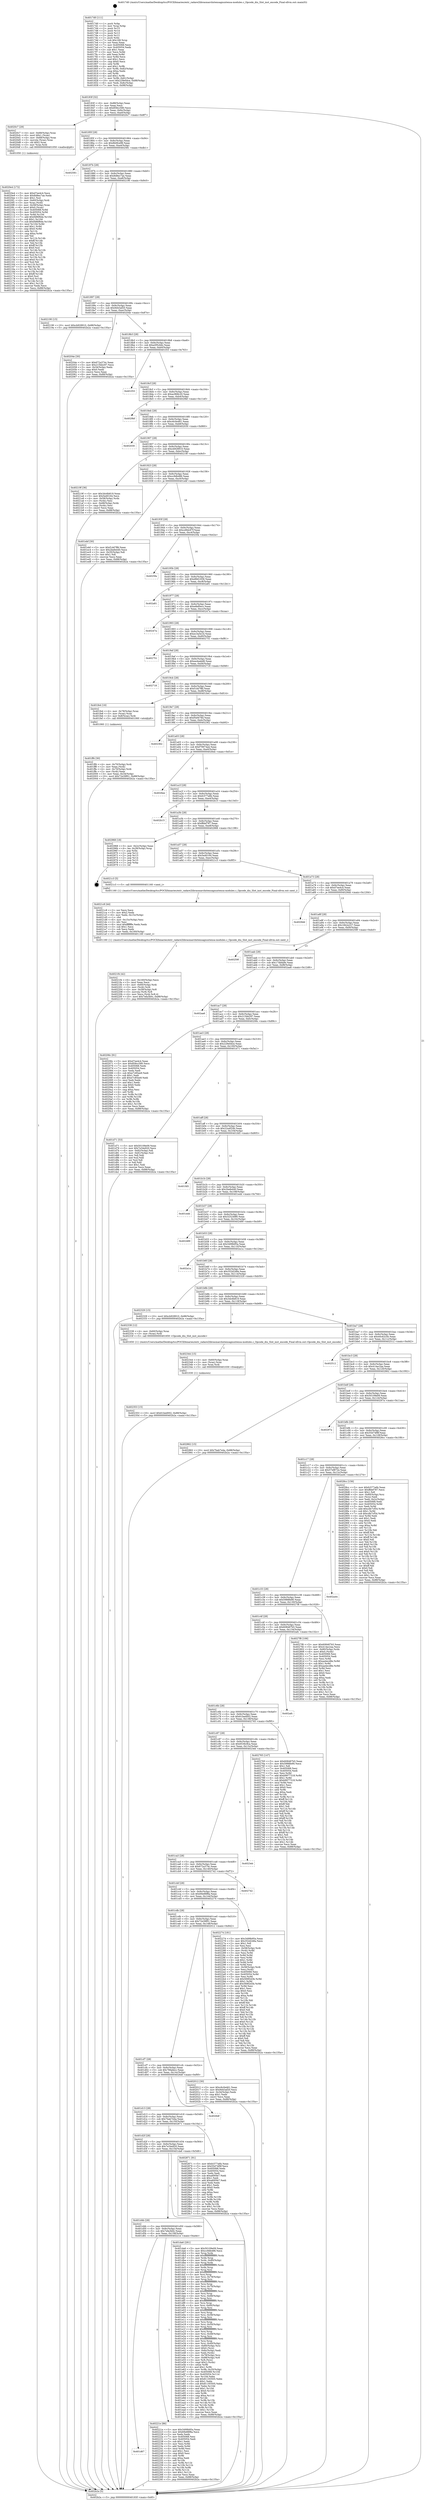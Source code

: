 digraph "0x4017d0" {
  label = "0x4017d0 (/mnt/c/Users/mathe/Desktop/tcc/POCII/binaries/extr_radare2librasmarchxtensagnuxtensa-modules.c_Opcode_diu_Slot_inst_encode_Final-ollvm.out::main(0))"
  labelloc = "t"
  node[shape=record]

  Entry [label="",width=0.3,height=0.3,shape=circle,fillcolor=black,style=filled]
  "0x40183f" [label="{
     0x40183f [32]\l
     | [instrs]\l
     &nbsp;&nbsp;0x40183f \<+6\>: mov -0x88(%rbp),%eax\l
     &nbsp;&nbsp;0x401845 \<+2\>: mov %eax,%ecx\l
     &nbsp;&nbsp;0x401847 \<+6\>: sub $0x858cc580,%ecx\l
     &nbsp;&nbsp;0x40184d \<+6\>: mov %eax,-0x9c(%rbp)\l
     &nbsp;&nbsp;0x401853 \<+6\>: mov %ecx,-0xa0(%rbp)\l
     &nbsp;&nbsp;0x401859 \<+6\>: je 00000000004020c7 \<main+0x8f7\>\l
  }"]
  "0x4020c7" [label="{
     0x4020c7 [29]\l
     | [instrs]\l
     &nbsp;&nbsp;0x4020c7 \<+4\>: mov -0x68(%rbp),%rax\l
     &nbsp;&nbsp;0x4020cb \<+6\>: movl $0x1,(%rax)\l
     &nbsp;&nbsp;0x4020d1 \<+4\>: mov -0x68(%rbp),%rax\l
     &nbsp;&nbsp;0x4020d5 \<+3\>: movslq (%rax),%rax\l
     &nbsp;&nbsp;0x4020d8 \<+4\>: shl $0x2,%rax\l
     &nbsp;&nbsp;0x4020dc \<+3\>: mov %rax,%rdi\l
     &nbsp;&nbsp;0x4020df \<+5\>: call 0000000000401050 \<malloc@plt\>\l
     | [calls]\l
     &nbsp;&nbsp;0x401050 \{1\} (unknown)\l
  }"]
  "0x40185f" [label="{
     0x40185f [28]\l
     | [instrs]\l
     &nbsp;&nbsp;0x40185f \<+5\>: jmp 0000000000401864 \<main+0x94\>\l
     &nbsp;&nbsp;0x401864 \<+6\>: mov -0x9c(%rbp),%eax\l
     &nbsp;&nbsp;0x40186a \<+5\>: sub $0x8b0fce98,%eax\l
     &nbsp;&nbsp;0x40186f \<+6\>: mov %eax,-0xa4(%rbp)\l
     &nbsp;&nbsp;0x401875 \<+6\>: je 0000000000402581 \<main+0xdb1\>\l
  }"]
  Exit [label="",width=0.3,height=0.3,shape=circle,fillcolor=black,style=filled,peripheries=2]
  "0x402581" [label="{
     0x402581\l
  }", style=dashed]
  "0x40187b" [label="{
     0x40187b [28]\l
     | [instrs]\l
     &nbsp;&nbsp;0x40187b \<+5\>: jmp 0000000000401880 \<main+0xb0\>\l
     &nbsp;&nbsp;0x401880 \<+6\>: mov -0x9c(%rbp),%eax\l
     &nbsp;&nbsp;0x401886 \<+5\>: sub $0x8d8ec7ae,%eax\l
     &nbsp;&nbsp;0x40188b \<+6\>: mov %eax,-0xa8(%rbp)\l
     &nbsp;&nbsp;0x401891 \<+6\>: je 0000000000402190 \<main+0x9c0\>\l
  }"]
  "0x402353" [label="{
     0x402353 [15]\l
     | [instrs]\l
     &nbsp;&nbsp;0x402353 \<+10\>: movl $0x61bed002,-0x88(%rbp)\l
     &nbsp;&nbsp;0x40235d \<+5\>: jmp 0000000000402b2a \<main+0x135a\>\l
  }"]
  "0x402190" [label="{
     0x402190 [15]\l
     | [instrs]\l
     &nbsp;&nbsp;0x402190 \<+10\>: movl $0xcb928910,-0x88(%rbp)\l
     &nbsp;&nbsp;0x40219a \<+5\>: jmp 0000000000402b2a \<main+0x135a\>\l
  }"]
  "0x401897" [label="{
     0x401897 [28]\l
     | [instrs]\l
     &nbsp;&nbsp;0x401897 \<+5\>: jmp 000000000040189c \<main+0xcc\>\l
     &nbsp;&nbsp;0x40189c \<+6\>: mov -0x9c(%rbp),%eax\l
     &nbsp;&nbsp;0x4018a2 \<+5\>: sub $0x9d43af20,%eax\l
     &nbsp;&nbsp;0x4018a7 \<+6\>: mov %eax,-0xac(%rbp)\l
     &nbsp;&nbsp;0x4018ad \<+6\>: je 000000000040204e \<main+0x87e\>\l
  }"]
  "0x402344" [label="{
     0x402344 [15]\l
     | [instrs]\l
     &nbsp;&nbsp;0x402344 \<+4\>: mov -0x60(%rbp),%rax\l
     &nbsp;&nbsp;0x402348 \<+3\>: mov (%rax),%rax\l
     &nbsp;&nbsp;0x40234b \<+3\>: mov %rax,%rdi\l
     &nbsp;&nbsp;0x40234e \<+5\>: call 0000000000401030 \<free@plt\>\l
     | [calls]\l
     &nbsp;&nbsp;0x401030 \{1\} (unknown)\l
  }"]
  "0x40204e" [label="{
     0x40204e [30]\l
     | [instrs]\l
     &nbsp;&nbsp;0x40204e \<+5\>: mov $0x672a374c,%eax\l
     &nbsp;&nbsp;0x402053 \<+5\>: mov $0x215bb297,%ecx\l
     &nbsp;&nbsp;0x402058 \<+3\>: mov -0x34(%rbp),%edx\l
     &nbsp;&nbsp;0x40205b \<+3\>: cmp $0x0,%edx\l
     &nbsp;&nbsp;0x40205e \<+3\>: cmove %ecx,%eax\l
     &nbsp;&nbsp;0x402061 \<+6\>: mov %eax,-0x88(%rbp)\l
     &nbsp;&nbsp;0x402067 \<+5\>: jmp 0000000000402b2a \<main+0x135a\>\l
  }"]
  "0x4018b3" [label="{
     0x4018b3 [28]\l
     | [instrs]\l
     &nbsp;&nbsp;0x4018b3 \<+5\>: jmp 00000000004018b8 \<main+0xe8\>\l
     &nbsp;&nbsp;0x4018b8 \<+6\>: mov -0x9c(%rbp),%eax\l
     &nbsp;&nbsp;0x4018be \<+5\>: sub $0xa5f5c6dc,%eax\l
     &nbsp;&nbsp;0x4018c3 \<+6\>: mov %eax,-0xb0(%rbp)\l
     &nbsp;&nbsp;0x4018c9 \<+6\>: je 0000000000401f33 \<main+0x763\>\l
  }"]
  "0x401d67" [label="{
     0x401d67\l
  }", style=dashed]
  "0x401f33" [label="{
     0x401f33\l
  }", style=dashed]
  "0x4018cf" [label="{
     0x4018cf [28]\l
     | [instrs]\l
     &nbsp;&nbsp;0x4018cf \<+5\>: jmp 00000000004018d4 \<main+0x104\>\l
     &nbsp;&nbsp;0x4018d4 \<+6\>: mov -0x9c(%rbp),%eax\l
     &nbsp;&nbsp;0x4018da \<+5\>: sub $0xac968c20,%eax\l
     &nbsp;&nbsp;0x4018df \<+6\>: mov %eax,-0xb4(%rbp)\l
     &nbsp;&nbsp;0x4018e5 \<+6\>: je 00000000004029bf \<main+0x11ef\>\l
  }"]
  "0x40221e" [label="{
     0x40221e [86]\l
     | [instrs]\l
     &nbsp;&nbsp;0x40221e \<+5\>: mov $0x3499b95a,%eax\l
     &nbsp;&nbsp;0x402223 \<+5\>: mov $0x69e88f8a,%ecx\l
     &nbsp;&nbsp;0x402228 \<+2\>: xor %edx,%edx\l
     &nbsp;&nbsp;0x40222a \<+7\>: mov 0x405068,%esi\l
     &nbsp;&nbsp;0x402231 \<+7\>: mov 0x405054,%edi\l
     &nbsp;&nbsp;0x402238 \<+3\>: sub $0x1,%edx\l
     &nbsp;&nbsp;0x40223b \<+3\>: mov %esi,%r8d\l
     &nbsp;&nbsp;0x40223e \<+3\>: add %edx,%r8d\l
     &nbsp;&nbsp;0x402241 \<+4\>: imul %r8d,%esi\l
     &nbsp;&nbsp;0x402245 \<+3\>: and $0x1,%esi\l
     &nbsp;&nbsp;0x402248 \<+3\>: cmp $0x0,%esi\l
     &nbsp;&nbsp;0x40224b \<+4\>: sete %r9b\l
     &nbsp;&nbsp;0x40224f \<+3\>: cmp $0xa,%edi\l
     &nbsp;&nbsp;0x402252 \<+4\>: setl %r10b\l
     &nbsp;&nbsp;0x402256 \<+3\>: mov %r9b,%r11b\l
     &nbsp;&nbsp;0x402259 \<+3\>: and %r10b,%r11b\l
     &nbsp;&nbsp;0x40225c \<+3\>: xor %r10b,%r9b\l
     &nbsp;&nbsp;0x40225f \<+3\>: or %r9b,%r11b\l
     &nbsp;&nbsp;0x402262 \<+4\>: test $0x1,%r11b\l
     &nbsp;&nbsp;0x402266 \<+3\>: cmovne %ecx,%eax\l
     &nbsp;&nbsp;0x402269 \<+6\>: mov %eax,-0x88(%rbp)\l
     &nbsp;&nbsp;0x40226f \<+5\>: jmp 0000000000402b2a \<main+0x135a\>\l
  }"]
  "0x4029bf" [label="{
     0x4029bf\l
  }", style=dashed]
  "0x4018eb" [label="{
     0x4018eb [28]\l
     | [instrs]\l
     &nbsp;&nbsp;0x4018eb \<+5\>: jmp 00000000004018f0 \<main+0x120\>\l
     &nbsp;&nbsp;0x4018f0 \<+6\>: mov -0x9c(%rbp),%eax\l
     &nbsp;&nbsp;0x4018f6 \<+5\>: sub $0xc6c0e461,%eax\l
     &nbsp;&nbsp;0x4018fb \<+6\>: mov %eax,-0xb8(%rbp)\l
     &nbsp;&nbsp;0x401901 \<+6\>: je 0000000000402030 \<main+0x860\>\l
  }"]
  "0x4021f4" [label="{
     0x4021f4 [42]\l
     | [instrs]\l
     &nbsp;&nbsp;0x4021f4 \<+6\>: mov -0x160(%rbp),%ecx\l
     &nbsp;&nbsp;0x4021fa \<+3\>: imul %eax,%ecx\l
     &nbsp;&nbsp;0x4021fd \<+4\>: mov -0x60(%rbp),%rdi\l
     &nbsp;&nbsp;0x402201 \<+3\>: mov (%rdi),%rdi\l
     &nbsp;&nbsp;0x402204 \<+4\>: mov -0x58(%rbp),%r8\l
     &nbsp;&nbsp;0x402208 \<+3\>: movslq (%r8),%r8\l
     &nbsp;&nbsp;0x40220b \<+4\>: mov %ecx,(%rdi,%r8,4)\l
     &nbsp;&nbsp;0x40220f \<+10\>: movl $0x7efa3b0c,-0x88(%rbp)\l
     &nbsp;&nbsp;0x402219 \<+5\>: jmp 0000000000402b2a \<main+0x135a\>\l
  }"]
  "0x402030" [label="{
     0x402030\l
  }", style=dashed]
  "0x401907" [label="{
     0x401907 [28]\l
     | [instrs]\l
     &nbsp;&nbsp;0x401907 \<+5\>: jmp 000000000040190c \<main+0x13c\>\l
     &nbsp;&nbsp;0x40190c \<+6\>: mov -0x9c(%rbp),%eax\l
     &nbsp;&nbsp;0x401912 \<+5\>: sub $0xcb928910,%eax\l
     &nbsp;&nbsp;0x401917 \<+6\>: mov %eax,-0xbc(%rbp)\l
     &nbsp;&nbsp;0x40191d \<+6\>: je 000000000040219f \<main+0x9cf\>\l
  }"]
  "0x4021c8" [label="{
     0x4021c8 [44]\l
     | [instrs]\l
     &nbsp;&nbsp;0x4021c8 \<+2\>: xor %ecx,%ecx\l
     &nbsp;&nbsp;0x4021ca \<+5\>: mov $0x2,%edx\l
     &nbsp;&nbsp;0x4021cf \<+6\>: mov %edx,-0x15c(%rbp)\l
     &nbsp;&nbsp;0x4021d5 \<+1\>: cltd\l
     &nbsp;&nbsp;0x4021d6 \<+6\>: mov -0x15c(%rbp),%esi\l
     &nbsp;&nbsp;0x4021dc \<+2\>: idiv %esi\l
     &nbsp;&nbsp;0x4021de \<+6\>: imul $0xfffffffe,%edx,%edx\l
     &nbsp;&nbsp;0x4021e4 \<+3\>: sub $0x1,%ecx\l
     &nbsp;&nbsp;0x4021e7 \<+2\>: sub %ecx,%edx\l
     &nbsp;&nbsp;0x4021e9 \<+6\>: mov %edx,-0x160(%rbp)\l
     &nbsp;&nbsp;0x4021ef \<+5\>: call 0000000000401160 \<next_i\>\l
     | [calls]\l
     &nbsp;&nbsp;0x401160 \{1\} (/mnt/c/Users/mathe/Desktop/tcc/POCII/binaries/extr_radare2librasmarchxtensagnuxtensa-modules.c_Opcode_diu_Slot_inst_encode_Final-ollvm.out::next_i)\l
  }"]
  "0x40219f" [label="{
     0x40219f [36]\l
     | [instrs]\l
     &nbsp;&nbsp;0x40219f \<+5\>: mov $0x3dc6b819,%eax\l
     &nbsp;&nbsp;0x4021a4 \<+5\>: mov $0x5ed0164,%ecx\l
     &nbsp;&nbsp;0x4021a9 \<+4\>: mov -0x58(%rbp),%rdx\l
     &nbsp;&nbsp;0x4021ad \<+2\>: mov (%rdx),%esi\l
     &nbsp;&nbsp;0x4021af \<+4\>: mov -0x68(%rbp),%rdx\l
     &nbsp;&nbsp;0x4021b3 \<+2\>: cmp (%rdx),%esi\l
     &nbsp;&nbsp;0x4021b5 \<+3\>: cmovl %ecx,%eax\l
     &nbsp;&nbsp;0x4021b8 \<+6\>: mov %eax,-0x88(%rbp)\l
     &nbsp;&nbsp;0x4021be \<+5\>: jmp 0000000000402b2a \<main+0x135a\>\l
  }"]
  "0x401923" [label="{
     0x401923 [28]\l
     | [instrs]\l
     &nbsp;&nbsp;0x401923 \<+5\>: jmp 0000000000401928 \<main+0x158\>\l
     &nbsp;&nbsp;0x401928 \<+6\>: mov -0x9c(%rbp),%eax\l
     &nbsp;&nbsp;0x40192e \<+5\>: sub $0xcc9db486,%eax\l
     &nbsp;&nbsp;0x401933 \<+6\>: mov %eax,-0xc0(%rbp)\l
     &nbsp;&nbsp;0x401939 \<+6\>: je 0000000000401ebf \<main+0x6ef\>\l
  }"]
  "0x4020e4" [label="{
     0x4020e4 [172]\l
     | [instrs]\l
     &nbsp;&nbsp;0x4020e4 \<+5\>: mov $0xd7ee4c4,%ecx\l
     &nbsp;&nbsp;0x4020e9 \<+5\>: mov $0x8d8ec7ae,%edx\l
     &nbsp;&nbsp;0x4020ee \<+3\>: mov $0x1,%sil\l
     &nbsp;&nbsp;0x4020f1 \<+4\>: mov -0x60(%rbp),%rdi\l
     &nbsp;&nbsp;0x4020f5 \<+3\>: mov %rax,(%rdi)\l
     &nbsp;&nbsp;0x4020f8 \<+4\>: mov -0x58(%rbp),%rax\l
     &nbsp;&nbsp;0x4020fc \<+6\>: movl $0x0,(%rax)\l
     &nbsp;&nbsp;0x402102 \<+8\>: mov 0x405068,%r8d\l
     &nbsp;&nbsp;0x40210a \<+8\>: mov 0x405054,%r9d\l
     &nbsp;&nbsp;0x402112 \<+3\>: mov %r8d,%r10d\l
     &nbsp;&nbsp;0x402115 \<+7\>: add $0xf486f6de,%r10d\l
     &nbsp;&nbsp;0x40211c \<+4\>: sub $0x1,%r10d\l
     &nbsp;&nbsp;0x402120 \<+7\>: sub $0xf486f6de,%r10d\l
     &nbsp;&nbsp;0x402127 \<+4\>: imul %r10d,%r8d\l
     &nbsp;&nbsp;0x40212b \<+4\>: and $0x1,%r8d\l
     &nbsp;&nbsp;0x40212f \<+4\>: cmp $0x0,%r8d\l
     &nbsp;&nbsp;0x402133 \<+4\>: sete %r11b\l
     &nbsp;&nbsp;0x402137 \<+4\>: cmp $0xa,%r9d\l
     &nbsp;&nbsp;0x40213b \<+3\>: setl %bl\l
     &nbsp;&nbsp;0x40213e \<+3\>: mov %r11b,%r14b\l
     &nbsp;&nbsp;0x402141 \<+4\>: xor $0xff,%r14b\l
     &nbsp;&nbsp;0x402145 \<+3\>: mov %bl,%r15b\l
     &nbsp;&nbsp;0x402148 \<+4\>: xor $0xff,%r15b\l
     &nbsp;&nbsp;0x40214c \<+4\>: xor $0x0,%sil\l
     &nbsp;&nbsp;0x402150 \<+3\>: mov %r14b,%r12b\l
     &nbsp;&nbsp;0x402153 \<+4\>: and $0x0,%r12b\l
     &nbsp;&nbsp;0x402157 \<+3\>: and %sil,%r11b\l
     &nbsp;&nbsp;0x40215a \<+3\>: mov %r15b,%r13b\l
     &nbsp;&nbsp;0x40215d \<+4\>: and $0x0,%r13b\l
     &nbsp;&nbsp;0x402161 \<+3\>: and %sil,%bl\l
     &nbsp;&nbsp;0x402164 \<+3\>: or %r11b,%r12b\l
     &nbsp;&nbsp;0x402167 \<+3\>: or %bl,%r13b\l
     &nbsp;&nbsp;0x40216a \<+3\>: xor %r13b,%r12b\l
     &nbsp;&nbsp;0x40216d \<+3\>: or %r15b,%r14b\l
     &nbsp;&nbsp;0x402170 \<+4\>: xor $0xff,%r14b\l
     &nbsp;&nbsp;0x402174 \<+4\>: or $0x0,%sil\l
     &nbsp;&nbsp;0x402178 \<+3\>: and %sil,%r14b\l
     &nbsp;&nbsp;0x40217b \<+3\>: or %r14b,%r12b\l
     &nbsp;&nbsp;0x40217e \<+4\>: test $0x1,%r12b\l
     &nbsp;&nbsp;0x402182 \<+3\>: cmovne %edx,%ecx\l
     &nbsp;&nbsp;0x402185 \<+6\>: mov %ecx,-0x88(%rbp)\l
     &nbsp;&nbsp;0x40218b \<+5\>: jmp 0000000000402b2a \<main+0x135a\>\l
  }"]
  "0x401ebf" [label="{
     0x401ebf [30]\l
     | [instrs]\l
     &nbsp;&nbsp;0x401ebf \<+5\>: mov $0xf1dd7ffd,%eax\l
     &nbsp;&nbsp;0x401ec4 \<+5\>: mov $0x2befe440,%ecx\l
     &nbsp;&nbsp;0x401ec9 \<+3\>: mov -0x35(%rbp),%dl\l
     &nbsp;&nbsp;0x401ecc \<+3\>: test $0x1,%dl\l
     &nbsp;&nbsp;0x401ecf \<+3\>: cmovne %ecx,%eax\l
     &nbsp;&nbsp;0x401ed2 \<+6\>: mov %eax,-0x88(%rbp)\l
     &nbsp;&nbsp;0x401ed8 \<+5\>: jmp 0000000000402b2a \<main+0x135a\>\l
  }"]
  "0x40193f" [label="{
     0x40193f [28]\l
     | [instrs]\l
     &nbsp;&nbsp;0x40193f \<+5\>: jmp 0000000000401944 \<main+0x174\>\l
     &nbsp;&nbsp;0x401944 \<+6\>: mov -0x9c(%rbp),%eax\l
     &nbsp;&nbsp;0x40194a \<+5\>: sub $0xcd9dc67f,%eax\l
     &nbsp;&nbsp;0x40194f \<+6\>: mov %eax,-0xc4(%rbp)\l
     &nbsp;&nbsp;0x401955 \<+6\>: je 00000000004025fa \<main+0xe2a\>\l
  }"]
  "0x401ff4" [label="{
     0x401ff4 [30]\l
     | [instrs]\l
     &nbsp;&nbsp;0x401ff4 \<+4\>: mov -0x70(%rbp),%rdi\l
     &nbsp;&nbsp;0x401ff8 \<+2\>: mov %eax,(%rdi)\l
     &nbsp;&nbsp;0x401ffa \<+4\>: mov -0x70(%rbp),%rdi\l
     &nbsp;&nbsp;0x401ffe \<+2\>: mov (%rdi),%eax\l
     &nbsp;&nbsp;0x402000 \<+3\>: mov %eax,-0x34(%rbp)\l
     &nbsp;&nbsp;0x402003 \<+10\>: movl $0x72e39f01,-0x88(%rbp)\l
     &nbsp;&nbsp;0x40200d \<+5\>: jmp 0000000000402b2a \<main+0x135a\>\l
  }"]
  "0x4025fa" [label="{
     0x4025fa\l
  }", style=dashed]
  "0x40195b" [label="{
     0x40195b [28]\l
     | [instrs]\l
     &nbsp;&nbsp;0x40195b \<+5\>: jmp 0000000000401960 \<main+0x190\>\l
     &nbsp;&nbsp;0x401960 \<+6\>: mov -0x9c(%rbp),%eax\l
     &nbsp;&nbsp;0x401966 \<+5\>: sub $0xdfb61836,%eax\l
     &nbsp;&nbsp;0x40196b \<+6\>: mov %eax,-0xc8(%rbp)\l
     &nbsp;&nbsp;0x401971 \<+6\>: je 0000000000402a81 \<main+0x12b1\>\l
  }"]
  "0x401d4b" [label="{
     0x401d4b [28]\l
     | [instrs]\l
     &nbsp;&nbsp;0x401d4b \<+5\>: jmp 0000000000401d50 \<main+0x580\>\l
     &nbsp;&nbsp;0x401d50 \<+6\>: mov -0x9c(%rbp),%eax\l
     &nbsp;&nbsp;0x401d56 \<+5\>: sub $0x7efa3b0c,%eax\l
     &nbsp;&nbsp;0x401d5b \<+6\>: mov %eax,-0x158(%rbp)\l
     &nbsp;&nbsp;0x401d61 \<+6\>: je 000000000040221e \<main+0xa4e\>\l
  }"]
  "0x402a81" [label="{
     0x402a81\l
  }", style=dashed]
  "0x401977" [label="{
     0x401977 [28]\l
     | [instrs]\l
     &nbsp;&nbsp;0x401977 \<+5\>: jmp 000000000040197c \<main+0x1ac\>\l
     &nbsp;&nbsp;0x40197c \<+6\>: mov -0x9c(%rbp),%eax\l
     &nbsp;&nbsp;0x401982 \<+5\>: sub $0xe8ef0ecc,%eax\l
     &nbsp;&nbsp;0x401987 \<+6\>: mov %eax,-0xcc(%rbp)\l
     &nbsp;&nbsp;0x40198d \<+6\>: je 000000000040247a \<main+0xcaa\>\l
  }"]
  "0x401da6" [label="{
     0x401da6 [281]\l
     | [instrs]\l
     &nbsp;&nbsp;0x401da6 \<+5\>: mov $0x50109e09,%eax\l
     &nbsp;&nbsp;0x401dab \<+5\>: mov $0xcc9db486,%ecx\l
     &nbsp;&nbsp;0x401db0 \<+3\>: mov %rsp,%rdx\l
     &nbsp;&nbsp;0x401db3 \<+4\>: add $0xfffffffffffffff0,%rdx\l
     &nbsp;&nbsp;0x401db7 \<+3\>: mov %rdx,%rsp\l
     &nbsp;&nbsp;0x401dba \<+4\>: mov %rdx,-0x80(%rbp)\l
     &nbsp;&nbsp;0x401dbe \<+3\>: mov %rsp,%rdx\l
     &nbsp;&nbsp;0x401dc1 \<+4\>: add $0xfffffffffffffff0,%rdx\l
     &nbsp;&nbsp;0x401dc5 \<+3\>: mov %rdx,%rsp\l
     &nbsp;&nbsp;0x401dc8 \<+3\>: mov %rsp,%rsi\l
     &nbsp;&nbsp;0x401dcb \<+4\>: add $0xfffffffffffffff0,%rsi\l
     &nbsp;&nbsp;0x401dcf \<+3\>: mov %rsi,%rsp\l
     &nbsp;&nbsp;0x401dd2 \<+4\>: mov %rsi,-0x78(%rbp)\l
     &nbsp;&nbsp;0x401dd6 \<+3\>: mov %rsp,%rsi\l
     &nbsp;&nbsp;0x401dd9 \<+4\>: add $0xfffffffffffffff0,%rsi\l
     &nbsp;&nbsp;0x401ddd \<+3\>: mov %rsi,%rsp\l
     &nbsp;&nbsp;0x401de0 \<+4\>: mov %rsi,-0x70(%rbp)\l
     &nbsp;&nbsp;0x401de4 \<+3\>: mov %rsp,%rsi\l
     &nbsp;&nbsp;0x401de7 \<+4\>: add $0xfffffffffffffff0,%rsi\l
     &nbsp;&nbsp;0x401deb \<+3\>: mov %rsi,%rsp\l
     &nbsp;&nbsp;0x401dee \<+4\>: mov %rsi,-0x68(%rbp)\l
     &nbsp;&nbsp;0x401df2 \<+3\>: mov %rsp,%rsi\l
     &nbsp;&nbsp;0x401df5 \<+4\>: add $0xfffffffffffffff0,%rsi\l
     &nbsp;&nbsp;0x401df9 \<+3\>: mov %rsi,%rsp\l
     &nbsp;&nbsp;0x401dfc \<+4\>: mov %rsi,-0x60(%rbp)\l
     &nbsp;&nbsp;0x401e00 \<+3\>: mov %rsp,%rsi\l
     &nbsp;&nbsp;0x401e03 \<+4\>: add $0xfffffffffffffff0,%rsi\l
     &nbsp;&nbsp;0x401e07 \<+3\>: mov %rsi,%rsp\l
     &nbsp;&nbsp;0x401e0a \<+4\>: mov %rsi,-0x58(%rbp)\l
     &nbsp;&nbsp;0x401e0e \<+3\>: mov %rsp,%rsi\l
     &nbsp;&nbsp;0x401e11 \<+4\>: add $0xfffffffffffffff0,%rsi\l
     &nbsp;&nbsp;0x401e15 \<+3\>: mov %rsi,%rsp\l
     &nbsp;&nbsp;0x401e18 \<+4\>: mov %rsi,-0x50(%rbp)\l
     &nbsp;&nbsp;0x401e1c \<+3\>: mov %rsp,%rsi\l
     &nbsp;&nbsp;0x401e1f \<+4\>: add $0xfffffffffffffff0,%rsi\l
     &nbsp;&nbsp;0x401e23 \<+3\>: mov %rsi,%rsp\l
     &nbsp;&nbsp;0x401e26 \<+4\>: mov %rsi,-0x48(%rbp)\l
     &nbsp;&nbsp;0x401e2a \<+3\>: mov %rsp,%rsi\l
     &nbsp;&nbsp;0x401e2d \<+4\>: add $0xfffffffffffffff0,%rsi\l
     &nbsp;&nbsp;0x401e31 \<+3\>: mov %rsi,%rsp\l
     &nbsp;&nbsp;0x401e34 \<+4\>: mov %rsi,-0x40(%rbp)\l
     &nbsp;&nbsp;0x401e38 \<+4\>: mov -0x80(%rbp),%rsi\l
     &nbsp;&nbsp;0x401e3c \<+6\>: movl $0x0,(%rsi)\l
     &nbsp;&nbsp;0x401e42 \<+6\>: mov -0x8c(%rbp),%edi\l
     &nbsp;&nbsp;0x401e48 \<+2\>: mov %edi,(%rdx)\l
     &nbsp;&nbsp;0x401e4a \<+4\>: mov -0x78(%rbp),%rsi\l
     &nbsp;&nbsp;0x401e4e \<+7\>: mov -0x98(%rbp),%r8\l
     &nbsp;&nbsp;0x401e55 \<+3\>: mov %r8,(%rsi)\l
     &nbsp;&nbsp;0x401e58 \<+3\>: cmpl $0x2,(%rdx)\l
     &nbsp;&nbsp;0x401e5b \<+4\>: setne %r9b\l
     &nbsp;&nbsp;0x401e5f \<+4\>: and $0x1,%r9b\l
     &nbsp;&nbsp;0x401e63 \<+4\>: mov %r9b,-0x35(%rbp)\l
     &nbsp;&nbsp;0x401e67 \<+8\>: mov 0x405068,%r10d\l
     &nbsp;&nbsp;0x401e6f \<+8\>: mov 0x405054,%r11d\l
     &nbsp;&nbsp;0x401e77 \<+3\>: mov %r10d,%ebx\l
     &nbsp;&nbsp;0x401e7a \<+6\>: add $0x81193505,%ebx\l
     &nbsp;&nbsp;0x401e80 \<+3\>: sub $0x1,%ebx\l
     &nbsp;&nbsp;0x401e83 \<+6\>: sub $0x81193505,%ebx\l
     &nbsp;&nbsp;0x401e89 \<+4\>: imul %ebx,%r10d\l
     &nbsp;&nbsp;0x401e8d \<+4\>: and $0x1,%r10d\l
     &nbsp;&nbsp;0x401e91 \<+4\>: cmp $0x0,%r10d\l
     &nbsp;&nbsp;0x401e95 \<+4\>: sete %r9b\l
     &nbsp;&nbsp;0x401e99 \<+4\>: cmp $0xa,%r11d\l
     &nbsp;&nbsp;0x401e9d \<+4\>: setl %r14b\l
     &nbsp;&nbsp;0x401ea1 \<+3\>: mov %r9b,%r15b\l
     &nbsp;&nbsp;0x401ea4 \<+3\>: and %r14b,%r15b\l
     &nbsp;&nbsp;0x401ea7 \<+3\>: xor %r14b,%r9b\l
     &nbsp;&nbsp;0x401eaa \<+3\>: or %r9b,%r15b\l
     &nbsp;&nbsp;0x401ead \<+4\>: test $0x1,%r15b\l
     &nbsp;&nbsp;0x401eb1 \<+3\>: cmovne %ecx,%eax\l
     &nbsp;&nbsp;0x401eb4 \<+6\>: mov %eax,-0x88(%rbp)\l
     &nbsp;&nbsp;0x401eba \<+5\>: jmp 0000000000402b2a \<main+0x135a\>\l
  }"]
  "0x40247a" [label="{
     0x40247a\l
  }", style=dashed]
  "0x401993" [label="{
     0x401993 [28]\l
     | [instrs]\l
     &nbsp;&nbsp;0x401993 \<+5\>: jmp 0000000000401998 \<main+0x1c8\>\l
     &nbsp;&nbsp;0x401998 \<+6\>: mov -0x9c(%rbp),%eax\l
     &nbsp;&nbsp;0x40199e \<+5\>: sub $0xec3a5e1b,%eax\l
     &nbsp;&nbsp;0x4019a3 \<+6\>: mov %eax,-0xd0(%rbp)\l
     &nbsp;&nbsp;0x4019a9 \<+6\>: je 0000000000402751 \<main+0xf81\>\l
  }"]
  "0x401d2f" [label="{
     0x401d2f [28]\l
     | [instrs]\l
     &nbsp;&nbsp;0x401d2f \<+5\>: jmp 0000000000401d34 \<main+0x564\>\l
     &nbsp;&nbsp;0x401d34 \<+6\>: mov -0x9c(%rbp),%eax\l
     &nbsp;&nbsp;0x401d3a \<+5\>: sub $0x7e34e920,%eax\l
     &nbsp;&nbsp;0x401d3f \<+6\>: mov %eax,-0x154(%rbp)\l
     &nbsp;&nbsp;0x401d45 \<+6\>: je 0000000000401da6 \<main+0x5d6\>\l
  }"]
  "0x402751" [label="{
     0x402751\l
  }", style=dashed]
  "0x4019af" [label="{
     0x4019af [28]\l
     | [instrs]\l
     &nbsp;&nbsp;0x4019af \<+5\>: jmp 00000000004019b4 \<main+0x1e4\>\l
     &nbsp;&nbsp;0x4019b4 \<+6\>: mov -0x9c(%rbp),%eax\l
     &nbsp;&nbsp;0x4019ba \<+5\>: sub $0xee4eabd6,%eax\l
     &nbsp;&nbsp;0x4019bf \<+6\>: mov %eax,-0xd4(%rbp)\l
     &nbsp;&nbsp;0x4019c5 \<+6\>: je 0000000000402718 \<main+0xf48\>\l
  }"]
  "0x402871" [label="{
     0x402871 [91]\l
     | [instrs]\l
     &nbsp;&nbsp;0x402871 \<+5\>: mov $0xfc577a6b,%eax\l
     &nbsp;&nbsp;0x402876 \<+5\>: mov $0x55d74f9f,%ecx\l
     &nbsp;&nbsp;0x40287b \<+7\>: mov 0x405068,%edx\l
     &nbsp;&nbsp;0x402882 \<+7\>: mov 0x405054,%esi\l
     &nbsp;&nbsp;0x402889 \<+2\>: mov %edx,%edi\l
     &nbsp;&nbsp;0x40288b \<+6\>: sub $0xa695fe7,%edi\l
     &nbsp;&nbsp;0x402891 \<+3\>: sub $0x1,%edi\l
     &nbsp;&nbsp;0x402894 \<+6\>: add $0xa695fe7,%edi\l
     &nbsp;&nbsp;0x40289a \<+3\>: imul %edi,%edx\l
     &nbsp;&nbsp;0x40289d \<+3\>: and $0x1,%edx\l
     &nbsp;&nbsp;0x4028a0 \<+3\>: cmp $0x0,%edx\l
     &nbsp;&nbsp;0x4028a3 \<+4\>: sete %r8b\l
     &nbsp;&nbsp;0x4028a7 \<+3\>: cmp $0xa,%esi\l
     &nbsp;&nbsp;0x4028aa \<+4\>: setl %r9b\l
     &nbsp;&nbsp;0x4028ae \<+3\>: mov %r8b,%r10b\l
     &nbsp;&nbsp;0x4028b1 \<+3\>: and %r9b,%r10b\l
     &nbsp;&nbsp;0x4028b4 \<+3\>: xor %r9b,%r8b\l
     &nbsp;&nbsp;0x4028b7 \<+3\>: or %r8b,%r10b\l
     &nbsp;&nbsp;0x4028ba \<+4\>: test $0x1,%r10b\l
     &nbsp;&nbsp;0x4028be \<+3\>: cmovne %ecx,%eax\l
     &nbsp;&nbsp;0x4028c1 \<+6\>: mov %eax,-0x88(%rbp)\l
     &nbsp;&nbsp;0x4028c7 \<+5\>: jmp 0000000000402b2a \<main+0x135a\>\l
  }"]
  "0x402718" [label="{
     0x402718\l
  }", style=dashed]
  "0x4019cb" [label="{
     0x4019cb [28]\l
     | [instrs]\l
     &nbsp;&nbsp;0x4019cb \<+5\>: jmp 00000000004019d0 \<main+0x200\>\l
     &nbsp;&nbsp;0x4019d0 \<+6\>: mov -0x9c(%rbp),%eax\l
     &nbsp;&nbsp;0x4019d6 \<+5\>: sub $0xf1dd7ffd,%eax\l
     &nbsp;&nbsp;0x4019db \<+6\>: mov %eax,-0xd8(%rbp)\l
     &nbsp;&nbsp;0x4019e1 \<+6\>: je 0000000000401fe4 \<main+0x814\>\l
  }"]
  "0x401d13" [label="{
     0x401d13 [28]\l
     | [instrs]\l
     &nbsp;&nbsp;0x401d13 \<+5\>: jmp 0000000000401d18 \<main+0x548\>\l
     &nbsp;&nbsp;0x401d18 \<+6\>: mov -0x9c(%rbp),%eax\l
     &nbsp;&nbsp;0x401d1e \<+5\>: sub $0x7bab7e4a,%eax\l
     &nbsp;&nbsp;0x401d23 \<+6\>: mov %eax,-0x150(%rbp)\l
     &nbsp;&nbsp;0x401d29 \<+6\>: je 0000000000402871 \<main+0x10a1\>\l
  }"]
  "0x401fe4" [label="{
     0x401fe4 [16]\l
     | [instrs]\l
     &nbsp;&nbsp;0x401fe4 \<+4\>: mov -0x78(%rbp),%rax\l
     &nbsp;&nbsp;0x401fe8 \<+3\>: mov (%rax),%rax\l
     &nbsp;&nbsp;0x401feb \<+4\>: mov 0x8(%rax),%rdi\l
     &nbsp;&nbsp;0x401fef \<+5\>: call 0000000000401060 \<atoi@plt\>\l
     | [calls]\l
     &nbsp;&nbsp;0x401060 \{1\} (unknown)\l
  }"]
  "0x4019e7" [label="{
     0x4019e7 [28]\l
     | [instrs]\l
     &nbsp;&nbsp;0x4019e7 \<+5\>: jmp 00000000004019ec \<main+0x21c\>\l
     &nbsp;&nbsp;0x4019ec \<+6\>: mov -0x9c(%rbp),%eax\l
     &nbsp;&nbsp;0x4019f2 \<+5\>: sub $0xf5ef478d,%eax\l
     &nbsp;&nbsp;0x4019f7 \<+6\>: mov %eax,-0xdc(%rbp)\l
     &nbsp;&nbsp;0x4019fd \<+6\>: je 0000000000402362 \<main+0xb92\>\l
  }"]
  "0x4026df" [label="{
     0x4026df\l
  }", style=dashed]
  "0x402362" [label="{
     0x402362\l
  }", style=dashed]
  "0x401a03" [label="{
     0x401a03 [28]\l
     | [instrs]\l
     &nbsp;&nbsp;0x401a03 \<+5\>: jmp 0000000000401a08 \<main+0x238\>\l
     &nbsp;&nbsp;0x401a08 \<+6\>: mov -0x9c(%rbp),%eax\l
     &nbsp;&nbsp;0x401a0e \<+5\>: sub $0xf79974a4,%eax\l
     &nbsp;&nbsp;0x401a13 \<+6\>: mov %eax,-0xe0(%rbp)\l
     &nbsp;&nbsp;0x401a19 \<+6\>: je 00000000004026ee \<main+0xf1e\>\l
  }"]
  "0x401cf7" [label="{
     0x401cf7 [28]\l
     | [instrs]\l
     &nbsp;&nbsp;0x401cf7 \<+5\>: jmp 0000000000401cfc \<main+0x52c\>\l
     &nbsp;&nbsp;0x401cfc \<+6\>: mov -0x9c(%rbp),%eax\l
     &nbsp;&nbsp;0x401d02 \<+5\>: sub $0x76fadecc,%eax\l
     &nbsp;&nbsp;0x401d07 \<+6\>: mov %eax,-0x14c(%rbp)\l
     &nbsp;&nbsp;0x401d0d \<+6\>: je 00000000004026df \<main+0xf0f\>\l
  }"]
  "0x4026ee" [label="{
     0x4026ee\l
  }", style=dashed]
  "0x401a1f" [label="{
     0x401a1f [28]\l
     | [instrs]\l
     &nbsp;&nbsp;0x401a1f \<+5\>: jmp 0000000000401a24 \<main+0x254\>\l
     &nbsp;&nbsp;0x401a24 \<+6\>: mov -0x9c(%rbp),%eax\l
     &nbsp;&nbsp;0x401a2a \<+5\>: sub $0xfc577a6b,%eax\l
     &nbsp;&nbsp;0x401a2f \<+6\>: mov %eax,-0xe4(%rbp)\l
     &nbsp;&nbsp;0x401a35 \<+6\>: je 0000000000402b15 \<main+0x1345\>\l
  }"]
  "0x402012" [label="{
     0x402012 [30]\l
     | [instrs]\l
     &nbsp;&nbsp;0x402012 \<+5\>: mov $0xc6c0e461,%eax\l
     &nbsp;&nbsp;0x402017 \<+5\>: mov $0x9d43af20,%ecx\l
     &nbsp;&nbsp;0x40201c \<+3\>: mov -0x34(%rbp),%edx\l
     &nbsp;&nbsp;0x40201f \<+3\>: cmp $0x1,%edx\l
     &nbsp;&nbsp;0x402022 \<+3\>: cmovl %ecx,%eax\l
     &nbsp;&nbsp;0x402025 \<+6\>: mov %eax,-0x88(%rbp)\l
     &nbsp;&nbsp;0x40202b \<+5\>: jmp 0000000000402b2a \<main+0x135a\>\l
  }"]
  "0x402b15" [label="{
     0x402b15\l
  }", style=dashed]
  "0x401a3b" [label="{
     0x401a3b [28]\l
     | [instrs]\l
     &nbsp;&nbsp;0x401a3b \<+5\>: jmp 0000000000401a40 \<main+0x270\>\l
     &nbsp;&nbsp;0x401a40 \<+6\>: mov -0x9c(%rbp),%eax\l
     &nbsp;&nbsp;0x401a46 \<+5\>: sub $0xffdef787,%eax\l
     &nbsp;&nbsp;0x401a4b \<+6\>: mov %eax,-0xe8(%rbp)\l
     &nbsp;&nbsp;0x401a51 \<+6\>: je 0000000000402968 \<main+0x1198\>\l
  }"]
  "0x401cdb" [label="{
     0x401cdb [28]\l
     | [instrs]\l
     &nbsp;&nbsp;0x401cdb \<+5\>: jmp 0000000000401ce0 \<main+0x510\>\l
     &nbsp;&nbsp;0x401ce0 \<+6\>: mov -0x9c(%rbp),%eax\l
     &nbsp;&nbsp;0x401ce6 \<+5\>: sub $0x72e39f01,%eax\l
     &nbsp;&nbsp;0x401ceb \<+6\>: mov %eax,-0x148(%rbp)\l
     &nbsp;&nbsp;0x401cf1 \<+6\>: je 0000000000402012 \<main+0x842\>\l
  }"]
  "0x402968" [label="{
     0x402968 [18]\l
     | [instrs]\l
     &nbsp;&nbsp;0x402968 \<+3\>: mov -0x2c(%rbp),%eax\l
     &nbsp;&nbsp;0x40296b \<+4\>: lea -0x28(%rbp),%rsp\l
     &nbsp;&nbsp;0x40296f \<+1\>: pop %rbx\l
     &nbsp;&nbsp;0x402970 \<+2\>: pop %r12\l
     &nbsp;&nbsp;0x402972 \<+2\>: pop %r13\l
     &nbsp;&nbsp;0x402974 \<+2\>: pop %r14\l
     &nbsp;&nbsp;0x402976 \<+2\>: pop %r15\l
     &nbsp;&nbsp;0x402978 \<+1\>: pop %rbp\l
     &nbsp;&nbsp;0x402979 \<+1\>: ret\l
  }"]
  "0x401a57" [label="{
     0x401a57 [28]\l
     | [instrs]\l
     &nbsp;&nbsp;0x401a57 \<+5\>: jmp 0000000000401a5c \<main+0x28c\>\l
     &nbsp;&nbsp;0x401a5c \<+6\>: mov -0x9c(%rbp),%eax\l
     &nbsp;&nbsp;0x401a62 \<+5\>: sub $0x5ed0164,%eax\l
     &nbsp;&nbsp;0x401a67 \<+6\>: mov %eax,-0xec(%rbp)\l
     &nbsp;&nbsp;0x401a6d \<+6\>: je 00000000004021c3 \<main+0x9f3\>\l
  }"]
  "0x402274" [label="{
     0x402274 [181]\l
     | [instrs]\l
     &nbsp;&nbsp;0x402274 \<+5\>: mov $0x3499b95a,%eax\l
     &nbsp;&nbsp;0x402279 \<+5\>: mov $0x352d248a,%ecx\l
     &nbsp;&nbsp;0x40227e \<+2\>: mov $0x1,%dl\l
     &nbsp;&nbsp;0x402280 \<+2\>: xor %esi,%esi\l
     &nbsp;&nbsp;0x402282 \<+4\>: mov -0x58(%rbp),%rdi\l
     &nbsp;&nbsp;0x402286 \<+3\>: mov (%rdi),%r8d\l
     &nbsp;&nbsp;0x402289 \<+3\>: mov %esi,%r9d\l
     &nbsp;&nbsp;0x40228c \<+3\>: sub %r8d,%r9d\l
     &nbsp;&nbsp;0x40228f \<+3\>: mov %esi,%r8d\l
     &nbsp;&nbsp;0x402292 \<+4\>: sub $0x1,%r8d\l
     &nbsp;&nbsp;0x402296 \<+3\>: add %r8d,%r9d\l
     &nbsp;&nbsp;0x402299 \<+3\>: sub %r9d,%esi\l
     &nbsp;&nbsp;0x40229c \<+4\>: mov -0x58(%rbp),%rdi\l
     &nbsp;&nbsp;0x4022a0 \<+2\>: mov %esi,(%rdi)\l
     &nbsp;&nbsp;0x4022a2 \<+7\>: mov 0x405068,%esi\l
     &nbsp;&nbsp;0x4022a9 \<+8\>: mov 0x405054,%r8d\l
     &nbsp;&nbsp;0x4022b1 \<+3\>: mov %esi,%r9d\l
     &nbsp;&nbsp;0x4022b4 \<+7\>: sub $0x569f2d3b,%r9d\l
     &nbsp;&nbsp;0x4022bb \<+4\>: sub $0x1,%r9d\l
     &nbsp;&nbsp;0x4022bf \<+7\>: add $0x569f2d3b,%r9d\l
     &nbsp;&nbsp;0x4022c6 \<+4\>: imul %r9d,%esi\l
     &nbsp;&nbsp;0x4022ca \<+3\>: and $0x1,%esi\l
     &nbsp;&nbsp;0x4022cd \<+3\>: cmp $0x0,%esi\l
     &nbsp;&nbsp;0x4022d0 \<+4\>: sete %r10b\l
     &nbsp;&nbsp;0x4022d4 \<+4\>: cmp $0xa,%r8d\l
     &nbsp;&nbsp;0x4022d8 \<+4\>: setl %r11b\l
     &nbsp;&nbsp;0x4022dc \<+3\>: mov %r10b,%bl\l
     &nbsp;&nbsp;0x4022df \<+3\>: xor $0xff,%bl\l
     &nbsp;&nbsp;0x4022e2 \<+3\>: mov %r11b,%r14b\l
     &nbsp;&nbsp;0x4022e5 \<+4\>: xor $0xff,%r14b\l
     &nbsp;&nbsp;0x4022e9 \<+3\>: xor $0x0,%dl\l
     &nbsp;&nbsp;0x4022ec \<+3\>: mov %bl,%r15b\l
     &nbsp;&nbsp;0x4022ef \<+4\>: and $0x0,%r15b\l
     &nbsp;&nbsp;0x4022f3 \<+3\>: and %dl,%r10b\l
     &nbsp;&nbsp;0x4022f6 \<+3\>: mov %r14b,%r12b\l
     &nbsp;&nbsp;0x4022f9 \<+4\>: and $0x0,%r12b\l
     &nbsp;&nbsp;0x4022fd \<+3\>: and %dl,%r11b\l
     &nbsp;&nbsp;0x402300 \<+3\>: or %r10b,%r15b\l
     &nbsp;&nbsp;0x402303 \<+3\>: or %r11b,%r12b\l
     &nbsp;&nbsp;0x402306 \<+3\>: xor %r12b,%r15b\l
     &nbsp;&nbsp;0x402309 \<+3\>: or %r14b,%bl\l
     &nbsp;&nbsp;0x40230c \<+3\>: xor $0xff,%bl\l
     &nbsp;&nbsp;0x40230f \<+3\>: or $0x0,%dl\l
     &nbsp;&nbsp;0x402312 \<+2\>: and %dl,%bl\l
     &nbsp;&nbsp;0x402314 \<+3\>: or %bl,%r15b\l
     &nbsp;&nbsp;0x402317 \<+4\>: test $0x1,%r15b\l
     &nbsp;&nbsp;0x40231b \<+3\>: cmovne %ecx,%eax\l
     &nbsp;&nbsp;0x40231e \<+6\>: mov %eax,-0x88(%rbp)\l
     &nbsp;&nbsp;0x402324 \<+5\>: jmp 0000000000402b2a \<main+0x135a\>\l
  }"]
  "0x4021c3" [label="{
     0x4021c3 [5]\l
     | [instrs]\l
     &nbsp;&nbsp;0x4021c3 \<+5\>: call 0000000000401160 \<next_i\>\l
     | [calls]\l
     &nbsp;&nbsp;0x401160 \{1\} (/mnt/c/Users/mathe/Desktop/tcc/POCII/binaries/extr_radare2librasmarchxtensagnuxtensa-modules.c_Opcode_diu_Slot_inst_encode_Final-ollvm.out::next_i)\l
  }"]
  "0x401a73" [label="{
     0x401a73 [28]\l
     | [instrs]\l
     &nbsp;&nbsp;0x401a73 \<+5\>: jmp 0000000000401a78 \<main+0x2a8\>\l
     &nbsp;&nbsp;0x401a78 \<+6\>: mov -0x9c(%rbp),%eax\l
     &nbsp;&nbsp;0x401a7e \<+5\>: sub $0xd7ee4c4,%eax\l
     &nbsp;&nbsp;0x401a83 \<+6\>: mov %eax,-0xf0(%rbp)\l
     &nbsp;&nbsp;0x401a89 \<+6\>: je 00000000004029dd \<main+0x120d\>\l
  }"]
  "0x401cbf" [label="{
     0x401cbf [28]\l
     | [instrs]\l
     &nbsp;&nbsp;0x401cbf \<+5\>: jmp 0000000000401cc4 \<main+0x4f4\>\l
     &nbsp;&nbsp;0x401cc4 \<+6\>: mov -0x9c(%rbp),%eax\l
     &nbsp;&nbsp;0x401cca \<+5\>: sub $0x69e88f8a,%eax\l
     &nbsp;&nbsp;0x401ccf \<+6\>: mov %eax,-0x144(%rbp)\l
     &nbsp;&nbsp;0x401cd5 \<+6\>: je 0000000000402274 \<main+0xaa4\>\l
  }"]
  "0x4029dd" [label="{
     0x4029dd\l
  }", style=dashed]
  "0x401a8f" [label="{
     0x401a8f [28]\l
     | [instrs]\l
     &nbsp;&nbsp;0x401a8f \<+5\>: jmp 0000000000401a94 \<main+0x2c4\>\l
     &nbsp;&nbsp;0x401a94 \<+6\>: mov -0x9c(%rbp),%eax\l
     &nbsp;&nbsp;0x401a9a \<+5\>: sub $0x16b2e227,%eax\l
     &nbsp;&nbsp;0x401a9f \<+6\>: mov %eax,-0xf4(%rbp)\l
     &nbsp;&nbsp;0x401aa5 \<+6\>: je 000000000040259f \<main+0xdcf\>\l
  }"]
  "0x402742" [label="{
     0x402742\l
  }", style=dashed]
  "0x40259f" [label="{
     0x40259f\l
  }", style=dashed]
  "0x401aab" [label="{
     0x401aab [28]\l
     | [instrs]\l
     &nbsp;&nbsp;0x401aab \<+5\>: jmp 0000000000401ab0 \<main+0x2e0\>\l
     &nbsp;&nbsp;0x401ab0 \<+6\>: mov -0x9c(%rbp),%eax\l
     &nbsp;&nbsp;0x401ab6 \<+5\>: sub $0x17dbfa9e,%eax\l
     &nbsp;&nbsp;0x401abb \<+6\>: mov %eax,-0xf8(%rbp)\l
     &nbsp;&nbsp;0x401ac1 \<+6\>: je 0000000000402aa6 \<main+0x12d6\>\l
  }"]
  "0x401ca3" [label="{
     0x401ca3 [28]\l
     | [instrs]\l
     &nbsp;&nbsp;0x401ca3 \<+5\>: jmp 0000000000401ca8 \<main+0x4d8\>\l
     &nbsp;&nbsp;0x401ca8 \<+6\>: mov -0x9c(%rbp),%eax\l
     &nbsp;&nbsp;0x401cae \<+5\>: sub $0x672a374c,%eax\l
     &nbsp;&nbsp;0x401cb3 \<+6\>: mov %eax,-0x140(%rbp)\l
     &nbsp;&nbsp;0x401cb9 \<+6\>: je 0000000000402742 \<main+0xf72\>\l
  }"]
  "0x402aa6" [label="{
     0x402aa6\l
  }", style=dashed]
  "0x401ac7" [label="{
     0x401ac7 [28]\l
     | [instrs]\l
     &nbsp;&nbsp;0x401ac7 \<+5\>: jmp 0000000000401acc \<main+0x2fc\>\l
     &nbsp;&nbsp;0x401acc \<+6\>: mov -0x9c(%rbp),%eax\l
     &nbsp;&nbsp;0x401ad2 \<+5\>: sub $0x215bb297,%eax\l
     &nbsp;&nbsp;0x401ad7 \<+6\>: mov %eax,-0xfc(%rbp)\l
     &nbsp;&nbsp;0x401add \<+6\>: je 000000000040206c \<main+0x89c\>\l
  }"]
  "0x4023eb" [label="{
     0x4023eb\l
  }", style=dashed]
  "0x40206c" [label="{
     0x40206c [91]\l
     | [instrs]\l
     &nbsp;&nbsp;0x40206c \<+5\>: mov $0xd7ee4c4,%eax\l
     &nbsp;&nbsp;0x402071 \<+5\>: mov $0x858cc580,%ecx\l
     &nbsp;&nbsp;0x402076 \<+7\>: mov 0x405068,%edx\l
     &nbsp;&nbsp;0x40207d \<+7\>: mov 0x405054,%esi\l
     &nbsp;&nbsp;0x402084 \<+2\>: mov %edx,%edi\l
     &nbsp;&nbsp;0x402086 \<+6\>: sub $0xe7c85ee9,%edi\l
     &nbsp;&nbsp;0x40208c \<+3\>: sub $0x1,%edi\l
     &nbsp;&nbsp;0x40208f \<+6\>: add $0xe7c85ee9,%edi\l
     &nbsp;&nbsp;0x402095 \<+3\>: imul %edi,%edx\l
     &nbsp;&nbsp;0x402098 \<+3\>: and $0x1,%edx\l
     &nbsp;&nbsp;0x40209b \<+3\>: cmp $0x0,%edx\l
     &nbsp;&nbsp;0x40209e \<+4\>: sete %r8b\l
     &nbsp;&nbsp;0x4020a2 \<+3\>: cmp $0xa,%esi\l
     &nbsp;&nbsp;0x4020a5 \<+4\>: setl %r9b\l
     &nbsp;&nbsp;0x4020a9 \<+3\>: mov %r8b,%r10b\l
     &nbsp;&nbsp;0x4020ac \<+3\>: and %r9b,%r10b\l
     &nbsp;&nbsp;0x4020af \<+3\>: xor %r9b,%r8b\l
     &nbsp;&nbsp;0x4020b2 \<+3\>: or %r8b,%r10b\l
     &nbsp;&nbsp;0x4020b5 \<+4\>: test $0x1,%r10b\l
     &nbsp;&nbsp;0x4020b9 \<+3\>: cmovne %ecx,%eax\l
     &nbsp;&nbsp;0x4020bc \<+6\>: mov %eax,-0x88(%rbp)\l
     &nbsp;&nbsp;0x4020c2 \<+5\>: jmp 0000000000402b2a \<main+0x135a\>\l
  }"]
  "0x401ae3" [label="{
     0x401ae3 [28]\l
     | [instrs]\l
     &nbsp;&nbsp;0x401ae3 \<+5\>: jmp 0000000000401ae8 \<main+0x318\>\l
     &nbsp;&nbsp;0x401ae8 \<+6\>: mov -0x9c(%rbp),%eax\l
     &nbsp;&nbsp;0x401aee \<+5\>: sub $0x229e0dce,%eax\l
     &nbsp;&nbsp;0x401af3 \<+6\>: mov %eax,-0x100(%rbp)\l
     &nbsp;&nbsp;0x401af9 \<+6\>: je 0000000000401d71 \<main+0x5a1\>\l
  }"]
  "0x401c87" [label="{
     0x401c87 [28]\l
     | [instrs]\l
     &nbsp;&nbsp;0x401c87 \<+5\>: jmp 0000000000401c8c \<main+0x4bc\>\l
     &nbsp;&nbsp;0x401c8c \<+6\>: mov -0x9c(%rbp),%eax\l
     &nbsp;&nbsp;0x401c92 \<+5\>: sub $0x6536c9ca,%eax\l
     &nbsp;&nbsp;0x401c97 \<+6\>: mov %eax,-0x13c(%rbp)\l
     &nbsp;&nbsp;0x401c9d \<+6\>: je 00000000004023eb \<main+0xc1b\>\l
  }"]
  "0x401d71" [label="{
     0x401d71 [53]\l
     | [instrs]\l
     &nbsp;&nbsp;0x401d71 \<+5\>: mov $0x50109e09,%eax\l
     &nbsp;&nbsp;0x401d76 \<+5\>: mov $0x7e34e920,%ecx\l
     &nbsp;&nbsp;0x401d7b \<+6\>: mov -0x82(%rbp),%dl\l
     &nbsp;&nbsp;0x401d81 \<+7\>: mov -0x81(%rbp),%sil\l
     &nbsp;&nbsp;0x401d88 \<+3\>: mov %dl,%dil\l
     &nbsp;&nbsp;0x401d8b \<+3\>: and %sil,%dil\l
     &nbsp;&nbsp;0x401d8e \<+3\>: xor %sil,%dl\l
     &nbsp;&nbsp;0x401d91 \<+3\>: or %dl,%dil\l
     &nbsp;&nbsp;0x401d94 \<+4\>: test $0x1,%dil\l
     &nbsp;&nbsp;0x401d98 \<+3\>: cmovne %ecx,%eax\l
     &nbsp;&nbsp;0x401d9b \<+6\>: mov %eax,-0x88(%rbp)\l
     &nbsp;&nbsp;0x401da1 \<+5\>: jmp 0000000000402b2a \<main+0x135a\>\l
  }"]
  "0x401aff" [label="{
     0x401aff [28]\l
     | [instrs]\l
     &nbsp;&nbsp;0x401aff \<+5\>: jmp 0000000000401b04 \<main+0x334\>\l
     &nbsp;&nbsp;0x401b04 \<+6\>: mov -0x9c(%rbp),%eax\l
     &nbsp;&nbsp;0x401b0a \<+5\>: sub $0x22a4f24b,%eax\l
     &nbsp;&nbsp;0x401b0f \<+6\>: mov %eax,-0x104(%rbp)\l
     &nbsp;&nbsp;0x401b15 \<+6\>: je 0000000000401fd5 \<main+0x805\>\l
  }"]
  "0x402b2a" [label="{
     0x402b2a [5]\l
     | [instrs]\l
     &nbsp;&nbsp;0x402b2a \<+5\>: jmp 000000000040183f \<main+0x6f\>\l
  }"]
  "0x4017d0" [label="{
     0x4017d0 [111]\l
     | [instrs]\l
     &nbsp;&nbsp;0x4017d0 \<+1\>: push %rbp\l
     &nbsp;&nbsp;0x4017d1 \<+3\>: mov %rsp,%rbp\l
     &nbsp;&nbsp;0x4017d4 \<+2\>: push %r15\l
     &nbsp;&nbsp;0x4017d6 \<+2\>: push %r14\l
     &nbsp;&nbsp;0x4017d8 \<+2\>: push %r13\l
     &nbsp;&nbsp;0x4017da \<+2\>: push %r12\l
     &nbsp;&nbsp;0x4017dc \<+1\>: push %rbx\l
     &nbsp;&nbsp;0x4017dd \<+7\>: sub $0x168,%rsp\l
     &nbsp;&nbsp;0x4017e4 \<+2\>: xor %eax,%eax\l
     &nbsp;&nbsp;0x4017e6 \<+7\>: mov 0x405068,%ecx\l
     &nbsp;&nbsp;0x4017ed \<+7\>: mov 0x405054,%edx\l
     &nbsp;&nbsp;0x4017f4 \<+3\>: sub $0x1,%eax\l
     &nbsp;&nbsp;0x4017f7 \<+3\>: mov %ecx,%r8d\l
     &nbsp;&nbsp;0x4017fa \<+3\>: add %eax,%r8d\l
     &nbsp;&nbsp;0x4017fd \<+4\>: imul %r8d,%ecx\l
     &nbsp;&nbsp;0x401801 \<+3\>: and $0x1,%ecx\l
     &nbsp;&nbsp;0x401804 \<+3\>: cmp $0x0,%ecx\l
     &nbsp;&nbsp;0x401807 \<+4\>: sete %r9b\l
     &nbsp;&nbsp;0x40180b \<+4\>: and $0x1,%r9b\l
     &nbsp;&nbsp;0x40180f \<+7\>: mov %r9b,-0x82(%rbp)\l
     &nbsp;&nbsp;0x401816 \<+3\>: cmp $0xa,%edx\l
     &nbsp;&nbsp;0x401819 \<+4\>: setl %r9b\l
     &nbsp;&nbsp;0x40181d \<+4\>: and $0x1,%r9b\l
     &nbsp;&nbsp;0x401821 \<+7\>: mov %r9b,-0x81(%rbp)\l
     &nbsp;&nbsp;0x401828 \<+10\>: movl $0x229e0dce,-0x88(%rbp)\l
     &nbsp;&nbsp;0x401832 \<+6\>: mov %edi,-0x8c(%rbp)\l
     &nbsp;&nbsp;0x401838 \<+7\>: mov %rsi,-0x98(%rbp)\l
  }"]
  "0x402765" [label="{
     0x402765 [147]\l
     | [instrs]\l
     &nbsp;&nbsp;0x402765 \<+5\>: mov $0x608487b5,%eax\l
     &nbsp;&nbsp;0x40276a \<+5\>: mov $0x5988fe90,%ecx\l
     &nbsp;&nbsp;0x40276f \<+2\>: mov $0x1,%dl\l
     &nbsp;&nbsp;0x402771 \<+7\>: mov 0x405068,%esi\l
     &nbsp;&nbsp;0x402778 \<+7\>: mov 0x405054,%edi\l
     &nbsp;&nbsp;0x40277f \<+3\>: mov %esi,%r8d\l
     &nbsp;&nbsp;0x402782 \<+7\>: add $0xb9977318,%r8d\l
     &nbsp;&nbsp;0x402789 \<+4\>: sub $0x1,%r8d\l
     &nbsp;&nbsp;0x40278d \<+7\>: sub $0xb9977318,%r8d\l
     &nbsp;&nbsp;0x402794 \<+4\>: imul %r8d,%esi\l
     &nbsp;&nbsp;0x402798 \<+3\>: and $0x1,%esi\l
     &nbsp;&nbsp;0x40279b \<+3\>: cmp $0x0,%esi\l
     &nbsp;&nbsp;0x40279e \<+4\>: sete %r9b\l
     &nbsp;&nbsp;0x4027a2 \<+3\>: cmp $0xa,%edi\l
     &nbsp;&nbsp;0x4027a5 \<+4\>: setl %r10b\l
     &nbsp;&nbsp;0x4027a9 \<+3\>: mov %r9b,%r11b\l
     &nbsp;&nbsp;0x4027ac \<+4\>: xor $0xff,%r11b\l
     &nbsp;&nbsp;0x4027b0 \<+3\>: mov %r10b,%bl\l
     &nbsp;&nbsp;0x4027b3 \<+3\>: xor $0xff,%bl\l
     &nbsp;&nbsp;0x4027b6 \<+3\>: xor $0x1,%dl\l
     &nbsp;&nbsp;0x4027b9 \<+3\>: mov %r11b,%r14b\l
     &nbsp;&nbsp;0x4027bc \<+4\>: and $0xff,%r14b\l
     &nbsp;&nbsp;0x4027c0 \<+3\>: and %dl,%r9b\l
     &nbsp;&nbsp;0x4027c3 \<+3\>: mov %bl,%r15b\l
     &nbsp;&nbsp;0x4027c6 \<+4\>: and $0xff,%r15b\l
     &nbsp;&nbsp;0x4027ca \<+3\>: and %dl,%r10b\l
     &nbsp;&nbsp;0x4027cd \<+3\>: or %r9b,%r14b\l
     &nbsp;&nbsp;0x4027d0 \<+3\>: or %r10b,%r15b\l
     &nbsp;&nbsp;0x4027d3 \<+3\>: xor %r15b,%r14b\l
     &nbsp;&nbsp;0x4027d6 \<+3\>: or %bl,%r11b\l
     &nbsp;&nbsp;0x4027d9 \<+4\>: xor $0xff,%r11b\l
     &nbsp;&nbsp;0x4027dd \<+3\>: or $0x1,%dl\l
     &nbsp;&nbsp;0x4027e0 \<+3\>: and %dl,%r11b\l
     &nbsp;&nbsp;0x4027e3 \<+3\>: or %r11b,%r14b\l
     &nbsp;&nbsp;0x4027e6 \<+4\>: test $0x1,%r14b\l
     &nbsp;&nbsp;0x4027ea \<+3\>: cmovne %ecx,%eax\l
     &nbsp;&nbsp;0x4027ed \<+6\>: mov %eax,-0x88(%rbp)\l
     &nbsp;&nbsp;0x4027f3 \<+5\>: jmp 0000000000402b2a \<main+0x135a\>\l
  }"]
  "0x401fd5" [label="{
     0x401fd5\l
  }", style=dashed]
  "0x401b1b" [label="{
     0x401b1b [28]\l
     | [instrs]\l
     &nbsp;&nbsp;0x401b1b \<+5\>: jmp 0000000000401b20 \<main+0x350\>\l
     &nbsp;&nbsp;0x401b20 \<+6\>: mov -0x9c(%rbp),%eax\l
     &nbsp;&nbsp;0x401b26 \<+5\>: sub $0x2befe440,%eax\l
     &nbsp;&nbsp;0x401b2b \<+6\>: mov %eax,-0x108(%rbp)\l
     &nbsp;&nbsp;0x401b31 \<+6\>: je 0000000000401edd \<main+0x70d\>\l
  }"]
  "0x401c6b" [label="{
     0x401c6b [28]\l
     | [instrs]\l
     &nbsp;&nbsp;0x401c6b \<+5\>: jmp 0000000000401c70 \<main+0x4a0\>\l
     &nbsp;&nbsp;0x401c70 \<+6\>: mov -0x9c(%rbp),%eax\l
     &nbsp;&nbsp;0x401c76 \<+5\>: sub $0x61bed002,%eax\l
     &nbsp;&nbsp;0x401c7b \<+6\>: mov %eax,-0x138(%rbp)\l
     &nbsp;&nbsp;0x401c81 \<+6\>: je 0000000000402765 \<main+0xf95\>\l
  }"]
  "0x401edd" [label="{
     0x401edd\l
  }", style=dashed]
  "0x401b37" [label="{
     0x401b37 [28]\l
     | [instrs]\l
     &nbsp;&nbsp;0x401b37 \<+5\>: jmp 0000000000401b3c \<main+0x36c\>\l
     &nbsp;&nbsp;0x401b3c \<+6\>: mov -0x9c(%rbp),%eax\l
     &nbsp;&nbsp;0x401b42 \<+5\>: sub $0x325249f0,%eax\l
     &nbsp;&nbsp;0x401b47 \<+6\>: mov %eax,-0x10c(%rbp)\l
     &nbsp;&nbsp;0x401b4d \<+6\>: je 0000000000402489 \<main+0xcb9\>\l
  }"]
  "0x402afc" [label="{
     0x402afc\l
  }", style=dashed]
  "0x402489" [label="{
     0x402489\l
  }", style=dashed]
  "0x401b53" [label="{
     0x401b53 [28]\l
     | [instrs]\l
     &nbsp;&nbsp;0x401b53 \<+5\>: jmp 0000000000401b58 \<main+0x388\>\l
     &nbsp;&nbsp;0x401b58 \<+6\>: mov -0x9c(%rbp),%eax\l
     &nbsp;&nbsp;0x401b5e \<+5\>: sub $0x3499b95a,%eax\l
     &nbsp;&nbsp;0x401b63 \<+6\>: mov %eax,-0x110(%rbp)\l
     &nbsp;&nbsp;0x401b69 \<+6\>: je 0000000000402a1a \<main+0x124a\>\l
  }"]
  "0x401c4f" [label="{
     0x401c4f [28]\l
     | [instrs]\l
     &nbsp;&nbsp;0x401c4f \<+5\>: jmp 0000000000401c54 \<main+0x484\>\l
     &nbsp;&nbsp;0x401c54 \<+6\>: mov -0x9c(%rbp),%eax\l
     &nbsp;&nbsp;0x401c5a \<+5\>: sub $0x608487b5,%eax\l
     &nbsp;&nbsp;0x401c5f \<+6\>: mov %eax,-0x134(%rbp)\l
     &nbsp;&nbsp;0x401c65 \<+6\>: je 0000000000402afc \<main+0x132c\>\l
  }"]
  "0x402a1a" [label="{
     0x402a1a\l
  }", style=dashed]
  "0x401b6f" [label="{
     0x401b6f [28]\l
     | [instrs]\l
     &nbsp;&nbsp;0x401b6f \<+5\>: jmp 0000000000401b74 \<main+0x3a4\>\l
     &nbsp;&nbsp;0x401b74 \<+6\>: mov -0x9c(%rbp),%eax\l
     &nbsp;&nbsp;0x401b7a \<+5\>: sub $0x352d248a,%eax\l
     &nbsp;&nbsp;0x401b7f \<+6\>: mov %eax,-0x114(%rbp)\l
     &nbsp;&nbsp;0x401b85 \<+6\>: je 0000000000402329 \<main+0xb59\>\l
  }"]
  "0x4027f8" [label="{
     0x4027f8 [106]\l
     | [instrs]\l
     &nbsp;&nbsp;0x4027f8 \<+5\>: mov $0x608487b5,%eax\l
     &nbsp;&nbsp;0x4027fd \<+5\>: mov $0x414ac2aa,%ecx\l
     &nbsp;&nbsp;0x402802 \<+4\>: mov -0x80(%rbp),%rdx\l
     &nbsp;&nbsp;0x402806 \<+6\>: movl $0x0,(%rdx)\l
     &nbsp;&nbsp;0x40280c \<+7\>: mov 0x405068,%esi\l
     &nbsp;&nbsp;0x402813 \<+7\>: mov 0x405054,%edi\l
     &nbsp;&nbsp;0x40281a \<+3\>: mov %esi,%r8d\l
     &nbsp;&nbsp;0x40281d \<+7\>: sub $0xaa4ecd8e,%r8d\l
     &nbsp;&nbsp;0x402824 \<+4\>: sub $0x1,%r8d\l
     &nbsp;&nbsp;0x402828 \<+7\>: add $0xaa4ecd8e,%r8d\l
     &nbsp;&nbsp;0x40282f \<+4\>: imul %r8d,%esi\l
     &nbsp;&nbsp;0x402833 \<+3\>: and $0x1,%esi\l
     &nbsp;&nbsp;0x402836 \<+3\>: cmp $0x0,%esi\l
     &nbsp;&nbsp;0x402839 \<+4\>: sete %r9b\l
     &nbsp;&nbsp;0x40283d \<+3\>: cmp $0xa,%edi\l
     &nbsp;&nbsp;0x402840 \<+4\>: setl %r10b\l
     &nbsp;&nbsp;0x402844 \<+3\>: mov %r9b,%r11b\l
     &nbsp;&nbsp;0x402847 \<+3\>: and %r10b,%r11b\l
     &nbsp;&nbsp;0x40284a \<+3\>: xor %r10b,%r9b\l
     &nbsp;&nbsp;0x40284d \<+3\>: or %r9b,%r11b\l
     &nbsp;&nbsp;0x402850 \<+4\>: test $0x1,%r11b\l
     &nbsp;&nbsp;0x402854 \<+3\>: cmovne %ecx,%eax\l
     &nbsp;&nbsp;0x402857 \<+6\>: mov %eax,-0x88(%rbp)\l
     &nbsp;&nbsp;0x40285d \<+5\>: jmp 0000000000402b2a \<main+0x135a\>\l
  }"]
  "0x402329" [label="{
     0x402329 [15]\l
     | [instrs]\l
     &nbsp;&nbsp;0x402329 \<+10\>: movl $0xcb928910,-0x88(%rbp)\l
     &nbsp;&nbsp;0x402333 \<+5\>: jmp 0000000000402b2a \<main+0x135a\>\l
  }"]
  "0x401b8b" [label="{
     0x401b8b [28]\l
     | [instrs]\l
     &nbsp;&nbsp;0x401b8b \<+5\>: jmp 0000000000401b90 \<main+0x3c0\>\l
     &nbsp;&nbsp;0x401b90 \<+6\>: mov -0x9c(%rbp),%eax\l
     &nbsp;&nbsp;0x401b96 \<+5\>: sub $0x3dc6b819,%eax\l
     &nbsp;&nbsp;0x401b9b \<+6\>: mov %eax,-0x118(%rbp)\l
     &nbsp;&nbsp;0x401ba1 \<+6\>: je 0000000000402338 \<main+0xb68\>\l
  }"]
  "0x401c33" [label="{
     0x401c33 [28]\l
     | [instrs]\l
     &nbsp;&nbsp;0x401c33 \<+5\>: jmp 0000000000401c38 \<main+0x468\>\l
     &nbsp;&nbsp;0x401c38 \<+6\>: mov -0x9c(%rbp),%eax\l
     &nbsp;&nbsp;0x401c3e \<+5\>: sub $0x5988fe90,%eax\l
     &nbsp;&nbsp;0x401c43 \<+6\>: mov %eax,-0x130(%rbp)\l
     &nbsp;&nbsp;0x401c49 \<+6\>: je 00000000004027f8 \<main+0x1028\>\l
  }"]
  "0x402338" [label="{
     0x402338 [12]\l
     | [instrs]\l
     &nbsp;&nbsp;0x402338 \<+4\>: mov -0x60(%rbp),%rax\l
     &nbsp;&nbsp;0x40233c \<+3\>: mov (%rax),%rdi\l
     &nbsp;&nbsp;0x40233f \<+5\>: call 0000000000401650 \<Opcode_diu_Slot_inst_encode\>\l
     | [calls]\l
     &nbsp;&nbsp;0x401650 \{1\} (/mnt/c/Users/mathe/Desktop/tcc/POCII/binaries/extr_radare2librasmarchxtensagnuxtensa-modules.c_Opcode_diu_Slot_inst_encode_Final-ollvm.out::Opcode_diu_Slot_inst_encode)\l
  }"]
  "0x401ba7" [label="{
     0x401ba7 [28]\l
     | [instrs]\l
     &nbsp;&nbsp;0x401ba7 \<+5\>: jmp 0000000000401bac \<main+0x3dc\>\l
     &nbsp;&nbsp;0x401bac \<+6\>: mov -0x9c(%rbp),%eax\l
     &nbsp;&nbsp;0x401bb2 \<+5\>: sub $0x40c62c5b,%eax\l
     &nbsp;&nbsp;0x401bb7 \<+6\>: mov %eax,-0x11c(%rbp)\l
     &nbsp;&nbsp;0x401bbd \<+6\>: je 0000000000402512 \<main+0xd42\>\l
  }"]
  "0x402a44" [label="{
     0x402a44\l
  }", style=dashed]
  "0x402512" [label="{
     0x402512\l
  }", style=dashed]
  "0x401bc3" [label="{
     0x401bc3 [28]\l
     | [instrs]\l
     &nbsp;&nbsp;0x401bc3 \<+5\>: jmp 0000000000401bc8 \<main+0x3f8\>\l
     &nbsp;&nbsp;0x401bc8 \<+6\>: mov -0x9c(%rbp),%eax\l
     &nbsp;&nbsp;0x401bce \<+5\>: sub $0x414ac2aa,%eax\l
     &nbsp;&nbsp;0x401bd3 \<+6\>: mov %eax,-0x120(%rbp)\l
     &nbsp;&nbsp;0x401bd9 \<+6\>: je 0000000000402862 \<main+0x1092\>\l
  }"]
  "0x401c17" [label="{
     0x401c17 [28]\l
     | [instrs]\l
     &nbsp;&nbsp;0x401c17 \<+5\>: jmp 0000000000401c1c \<main+0x44c\>\l
     &nbsp;&nbsp;0x401c1c \<+6\>: mov -0x9c(%rbp),%eax\l
     &nbsp;&nbsp;0x401c22 \<+5\>: sub $0x57ef872e,%eax\l
     &nbsp;&nbsp;0x401c27 \<+6\>: mov %eax,-0x12c(%rbp)\l
     &nbsp;&nbsp;0x401c2d \<+6\>: je 0000000000402a44 \<main+0x1274\>\l
  }"]
  "0x402862" [label="{
     0x402862 [15]\l
     | [instrs]\l
     &nbsp;&nbsp;0x402862 \<+10\>: movl $0x7bab7e4a,-0x88(%rbp)\l
     &nbsp;&nbsp;0x40286c \<+5\>: jmp 0000000000402b2a \<main+0x135a\>\l
  }"]
  "0x401bdf" [label="{
     0x401bdf [28]\l
     | [instrs]\l
     &nbsp;&nbsp;0x401bdf \<+5\>: jmp 0000000000401be4 \<main+0x414\>\l
     &nbsp;&nbsp;0x401be4 \<+6\>: mov -0x9c(%rbp),%eax\l
     &nbsp;&nbsp;0x401bea \<+5\>: sub $0x50109e09,%eax\l
     &nbsp;&nbsp;0x401bef \<+6\>: mov %eax,-0x124(%rbp)\l
     &nbsp;&nbsp;0x401bf5 \<+6\>: je 000000000040297a \<main+0x11aa\>\l
  }"]
  "0x4028cc" [label="{
     0x4028cc [156]\l
     | [instrs]\l
     &nbsp;&nbsp;0x4028cc \<+5\>: mov $0xfc577a6b,%eax\l
     &nbsp;&nbsp;0x4028d1 \<+5\>: mov $0xffdef787,%ecx\l
     &nbsp;&nbsp;0x4028d6 \<+2\>: mov $0x1,%dl\l
     &nbsp;&nbsp;0x4028d8 \<+4\>: mov -0x80(%rbp),%rsi\l
     &nbsp;&nbsp;0x4028dc \<+2\>: mov (%rsi),%edi\l
     &nbsp;&nbsp;0x4028de \<+3\>: mov %edi,-0x2c(%rbp)\l
     &nbsp;&nbsp;0x4028e1 \<+7\>: mov 0x405068,%edi\l
     &nbsp;&nbsp;0x4028e8 \<+8\>: mov 0x405054,%r8d\l
     &nbsp;&nbsp;0x4028f0 \<+3\>: mov %edi,%r9d\l
     &nbsp;&nbsp;0x4028f3 \<+7\>: add $0xcdb7cf54,%r9d\l
     &nbsp;&nbsp;0x4028fa \<+4\>: sub $0x1,%r9d\l
     &nbsp;&nbsp;0x4028fe \<+7\>: sub $0xcdb7cf54,%r9d\l
     &nbsp;&nbsp;0x402905 \<+4\>: imul %r9d,%edi\l
     &nbsp;&nbsp;0x402909 \<+3\>: and $0x1,%edi\l
     &nbsp;&nbsp;0x40290c \<+3\>: cmp $0x0,%edi\l
     &nbsp;&nbsp;0x40290f \<+4\>: sete %r10b\l
     &nbsp;&nbsp;0x402913 \<+4\>: cmp $0xa,%r8d\l
     &nbsp;&nbsp;0x402917 \<+4\>: setl %r11b\l
     &nbsp;&nbsp;0x40291b \<+3\>: mov %r10b,%bl\l
     &nbsp;&nbsp;0x40291e \<+3\>: xor $0xff,%bl\l
     &nbsp;&nbsp;0x402921 \<+3\>: mov %r11b,%r14b\l
     &nbsp;&nbsp;0x402924 \<+4\>: xor $0xff,%r14b\l
     &nbsp;&nbsp;0x402928 \<+3\>: xor $0x0,%dl\l
     &nbsp;&nbsp;0x40292b \<+3\>: mov %bl,%r15b\l
     &nbsp;&nbsp;0x40292e \<+4\>: and $0x0,%r15b\l
     &nbsp;&nbsp;0x402932 \<+3\>: and %dl,%r10b\l
     &nbsp;&nbsp;0x402935 \<+3\>: mov %r14b,%r12b\l
     &nbsp;&nbsp;0x402938 \<+4\>: and $0x0,%r12b\l
     &nbsp;&nbsp;0x40293c \<+3\>: and %dl,%r11b\l
     &nbsp;&nbsp;0x40293f \<+3\>: or %r10b,%r15b\l
     &nbsp;&nbsp;0x402942 \<+3\>: or %r11b,%r12b\l
     &nbsp;&nbsp;0x402945 \<+3\>: xor %r12b,%r15b\l
     &nbsp;&nbsp;0x402948 \<+3\>: or %r14b,%bl\l
     &nbsp;&nbsp;0x40294b \<+3\>: xor $0xff,%bl\l
     &nbsp;&nbsp;0x40294e \<+3\>: or $0x0,%dl\l
     &nbsp;&nbsp;0x402951 \<+2\>: and %dl,%bl\l
     &nbsp;&nbsp;0x402953 \<+3\>: or %bl,%r15b\l
     &nbsp;&nbsp;0x402956 \<+4\>: test $0x1,%r15b\l
     &nbsp;&nbsp;0x40295a \<+3\>: cmovne %ecx,%eax\l
     &nbsp;&nbsp;0x40295d \<+6\>: mov %eax,-0x88(%rbp)\l
     &nbsp;&nbsp;0x402963 \<+5\>: jmp 0000000000402b2a \<main+0x135a\>\l
  }"]
  "0x40297a" [label="{
     0x40297a\l
  }", style=dashed]
  "0x401bfb" [label="{
     0x401bfb [28]\l
     | [instrs]\l
     &nbsp;&nbsp;0x401bfb \<+5\>: jmp 0000000000401c00 \<main+0x430\>\l
     &nbsp;&nbsp;0x401c00 \<+6\>: mov -0x9c(%rbp),%eax\l
     &nbsp;&nbsp;0x401c06 \<+5\>: sub $0x55d74f9f,%eax\l
     &nbsp;&nbsp;0x401c0b \<+6\>: mov %eax,-0x128(%rbp)\l
     &nbsp;&nbsp;0x401c11 \<+6\>: je 00000000004028cc \<main+0x10fc\>\l
  }"]
  Entry -> "0x4017d0" [label=" 1"]
  "0x40183f" -> "0x4020c7" [label=" 1"]
  "0x40183f" -> "0x40185f" [label=" 21"]
  "0x402968" -> Exit [label=" 1"]
  "0x40185f" -> "0x402581" [label=" 0"]
  "0x40185f" -> "0x40187b" [label=" 21"]
  "0x4028cc" -> "0x402b2a" [label=" 1"]
  "0x40187b" -> "0x402190" [label=" 1"]
  "0x40187b" -> "0x401897" [label=" 20"]
  "0x402871" -> "0x402b2a" [label=" 1"]
  "0x401897" -> "0x40204e" [label=" 1"]
  "0x401897" -> "0x4018b3" [label=" 19"]
  "0x402862" -> "0x402b2a" [label=" 1"]
  "0x4018b3" -> "0x401f33" [label=" 0"]
  "0x4018b3" -> "0x4018cf" [label=" 19"]
  "0x4027f8" -> "0x402b2a" [label=" 1"]
  "0x4018cf" -> "0x4029bf" [label=" 0"]
  "0x4018cf" -> "0x4018eb" [label=" 19"]
  "0x402765" -> "0x402b2a" [label=" 1"]
  "0x4018eb" -> "0x402030" [label=" 0"]
  "0x4018eb" -> "0x401907" [label=" 19"]
  "0x402344" -> "0x402353" [label=" 1"]
  "0x401907" -> "0x40219f" [label=" 2"]
  "0x401907" -> "0x401923" [label=" 17"]
  "0x402338" -> "0x402344" [label=" 1"]
  "0x401923" -> "0x401ebf" [label=" 1"]
  "0x401923" -> "0x40193f" [label=" 16"]
  "0x402329" -> "0x402b2a" [label=" 1"]
  "0x40193f" -> "0x4025fa" [label=" 0"]
  "0x40193f" -> "0x40195b" [label=" 16"]
  "0x402274" -> "0x402b2a" [label=" 1"]
  "0x40195b" -> "0x402a81" [label=" 0"]
  "0x40195b" -> "0x401977" [label=" 16"]
  "0x401d4b" -> "0x401d67" [label=" 0"]
  "0x401977" -> "0x40247a" [label=" 0"]
  "0x401977" -> "0x401993" [label=" 16"]
  "0x401d4b" -> "0x40221e" [label=" 1"]
  "0x401993" -> "0x402751" [label=" 0"]
  "0x401993" -> "0x4019af" [label=" 16"]
  "0x4021f4" -> "0x402b2a" [label=" 1"]
  "0x4019af" -> "0x402718" [label=" 0"]
  "0x4019af" -> "0x4019cb" [label=" 16"]
  "0x4021c8" -> "0x4021f4" [label=" 1"]
  "0x4019cb" -> "0x401fe4" [label=" 1"]
  "0x4019cb" -> "0x4019e7" [label=" 15"]
  "0x40219f" -> "0x402b2a" [label=" 2"]
  "0x4019e7" -> "0x402362" [label=" 0"]
  "0x4019e7" -> "0x401a03" [label=" 15"]
  "0x402190" -> "0x402b2a" [label=" 1"]
  "0x401a03" -> "0x4026ee" [label=" 0"]
  "0x401a03" -> "0x401a1f" [label=" 15"]
  "0x4020c7" -> "0x4020e4" [label=" 1"]
  "0x401a1f" -> "0x402b15" [label=" 0"]
  "0x401a1f" -> "0x401a3b" [label=" 15"]
  "0x40206c" -> "0x402b2a" [label=" 1"]
  "0x401a3b" -> "0x402968" [label=" 1"]
  "0x401a3b" -> "0x401a57" [label=" 14"]
  "0x402012" -> "0x402b2a" [label=" 1"]
  "0x401a57" -> "0x4021c3" [label=" 1"]
  "0x401a57" -> "0x401a73" [label=" 13"]
  "0x401ff4" -> "0x402b2a" [label=" 1"]
  "0x401a73" -> "0x4029dd" [label=" 0"]
  "0x401a73" -> "0x401a8f" [label=" 13"]
  "0x401ebf" -> "0x402b2a" [label=" 1"]
  "0x401a8f" -> "0x40259f" [label=" 0"]
  "0x401a8f" -> "0x401aab" [label=" 13"]
  "0x401da6" -> "0x402b2a" [label=" 1"]
  "0x401aab" -> "0x402aa6" [label=" 0"]
  "0x401aab" -> "0x401ac7" [label=" 13"]
  "0x401d2f" -> "0x401d4b" [label=" 1"]
  "0x401ac7" -> "0x40206c" [label=" 1"]
  "0x401ac7" -> "0x401ae3" [label=" 12"]
  "0x401d2f" -> "0x401da6" [label=" 1"]
  "0x401ae3" -> "0x401d71" [label=" 1"]
  "0x401ae3" -> "0x401aff" [label=" 11"]
  "0x401d71" -> "0x402b2a" [label=" 1"]
  "0x4017d0" -> "0x40183f" [label=" 1"]
  "0x402b2a" -> "0x40183f" [label=" 21"]
  "0x401d13" -> "0x401d2f" [label=" 2"]
  "0x401aff" -> "0x401fd5" [label=" 0"]
  "0x401aff" -> "0x401b1b" [label=" 11"]
  "0x401d13" -> "0x402871" [label=" 1"]
  "0x401b1b" -> "0x401edd" [label=" 0"]
  "0x401b1b" -> "0x401b37" [label=" 11"]
  "0x401cf7" -> "0x401d13" [label=" 3"]
  "0x401b37" -> "0x402489" [label=" 0"]
  "0x401b37" -> "0x401b53" [label=" 11"]
  "0x401cf7" -> "0x4026df" [label=" 0"]
  "0x401b53" -> "0x402a1a" [label=" 0"]
  "0x401b53" -> "0x401b6f" [label=" 11"]
  "0x401cdb" -> "0x401cf7" [label=" 3"]
  "0x401b6f" -> "0x402329" [label=" 1"]
  "0x401b6f" -> "0x401b8b" [label=" 10"]
  "0x401cdb" -> "0x402012" [label=" 1"]
  "0x401b8b" -> "0x402338" [label=" 1"]
  "0x401b8b" -> "0x401ba7" [label=" 9"]
  "0x401cbf" -> "0x401cdb" [label=" 4"]
  "0x401ba7" -> "0x402512" [label=" 0"]
  "0x401ba7" -> "0x401bc3" [label=" 9"]
  "0x401cbf" -> "0x402274" [label=" 1"]
  "0x401bc3" -> "0x402862" [label=" 1"]
  "0x401bc3" -> "0x401bdf" [label=" 8"]
  "0x401ca3" -> "0x401cbf" [label=" 5"]
  "0x401bdf" -> "0x40297a" [label=" 0"]
  "0x401bdf" -> "0x401bfb" [label=" 8"]
  "0x401ca3" -> "0x402742" [label=" 0"]
  "0x401bfb" -> "0x4028cc" [label=" 1"]
  "0x401bfb" -> "0x401c17" [label=" 7"]
  "0x401fe4" -> "0x401ff4" [label=" 1"]
  "0x401c17" -> "0x402a44" [label=" 0"]
  "0x401c17" -> "0x401c33" [label=" 7"]
  "0x40204e" -> "0x402b2a" [label=" 1"]
  "0x401c33" -> "0x4027f8" [label=" 1"]
  "0x401c33" -> "0x401c4f" [label=" 6"]
  "0x4020e4" -> "0x402b2a" [label=" 1"]
  "0x401c4f" -> "0x402afc" [label=" 0"]
  "0x401c4f" -> "0x401c6b" [label=" 6"]
  "0x4021c3" -> "0x4021c8" [label=" 1"]
  "0x401c6b" -> "0x402765" [label=" 1"]
  "0x401c6b" -> "0x401c87" [label=" 5"]
  "0x402353" -> "0x402b2a" [label=" 1"]
  "0x401c87" -> "0x4023eb" [label=" 0"]
  "0x401c87" -> "0x401ca3" [label=" 5"]
  "0x40221e" -> "0x402b2a" [label=" 1"]
}
